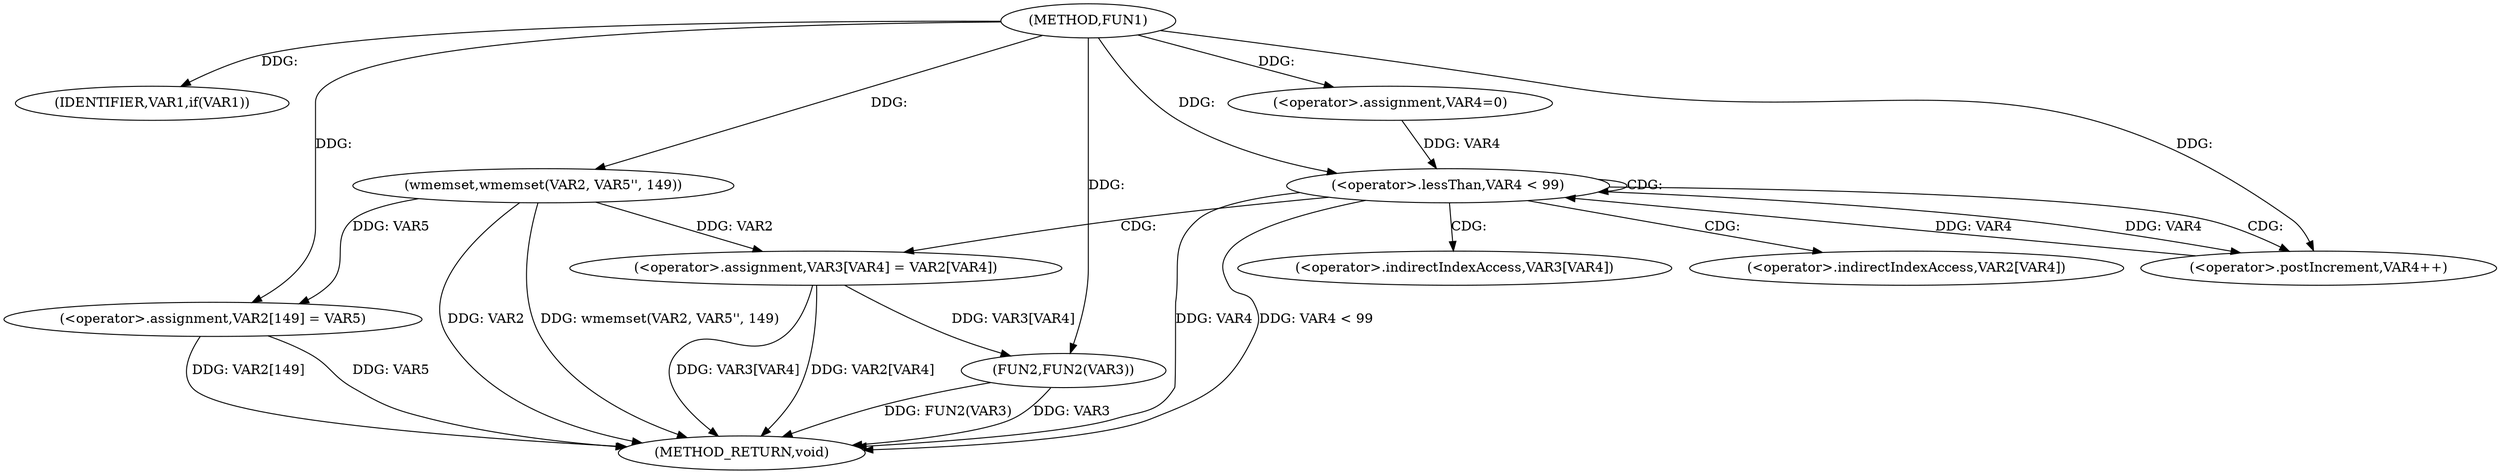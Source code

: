 digraph FUN1 {  
"1000100" [label = "(METHOD,FUN1)" ]
"1000137" [label = "(METHOD_RETURN,void)" ]
"1000103" [label = "(IDENTIFIER,VAR1,if(VAR1))" ]
"1000109" [label = "(wmemset,wmemset(VAR2, VAR5'', 149))" ]
"1000113" [label = "(<operator>.assignment,VAR2[149] = VAR5)" ]
"1000119" [label = "(<operator>.assignment,VAR4=0)" ]
"1000122" [label = "(<operator>.lessThan,VAR4 < 99)" ]
"1000125" [label = "(<operator>.postIncrement,VAR4++)" ]
"1000128" [label = "(<operator>.assignment,VAR3[VAR4] = VAR2[VAR4])" ]
"1000135" [label = "(FUN2,FUN2(VAR3))" ]
"1000129" [label = "(<operator>.indirectIndexAccess,VAR3[VAR4])" ]
"1000132" [label = "(<operator>.indirectIndexAccess,VAR2[VAR4])" ]
  "1000113" -> "1000137"  [ label = "DDG: VAR5"] 
  "1000113" -> "1000137"  [ label = "DDG: VAR2[149]"] 
  "1000128" -> "1000137"  [ label = "DDG: VAR3[VAR4]"] 
  "1000109" -> "1000137"  [ label = "DDG: wmemset(VAR2, VAR5'', 149)"] 
  "1000122" -> "1000137"  [ label = "DDG: VAR4"] 
  "1000128" -> "1000137"  [ label = "DDG: VAR2[VAR4]"] 
  "1000135" -> "1000137"  [ label = "DDG: FUN2(VAR3)"] 
  "1000109" -> "1000137"  [ label = "DDG: VAR2"] 
  "1000135" -> "1000137"  [ label = "DDG: VAR3"] 
  "1000122" -> "1000137"  [ label = "DDG: VAR4 < 99"] 
  "1000100" -> "1000103"  [ label = "DDG: "] 
  "1000100" -> "1000109"  [ label = "DDG: "] 
  "1000109" -> "1000113"  [ label = "DDG: VAR5"] 
  "1000100" -> "1000113"  [ label = "DDG: "] 
  "1000100" -> "1000119"  [ label = "DDG: "] 
  "1000125" -> "1000122"  [ label = "DDG: VAR4"] 
  "1000119" -> "1000122"  [ label = "DDG: VAR4"] 
  "1000100" -> "1000122"  [ label = "DDG: "] 
  "1000122" -> "1000125"  [ label = "DDG: VAR4"] 
  "1000100" -> "1000125"  [ label = "DDG: "] 
  "1000109" -> "1000128"  [ label = "DDG: VAR2"] 
  "1000128" -> "1000135"  [ label = "DDG: VAR3[VAR4]"] 
  "1000100" -> "1000135"  [ label = "DDG: "] 
  "1000122" -> "1000125"  [ label = "CDG: "] 
  "1000122" -> "1000132"  [ label = "CDG: "] 
  "1000122" -> "1000128"  [ label = "CDG: "] 
  "1000122" -> "1000129"  [ label = "CDG: "] 
  "1000122" -> "1000122"  [ label = "CDG: "] 
}
